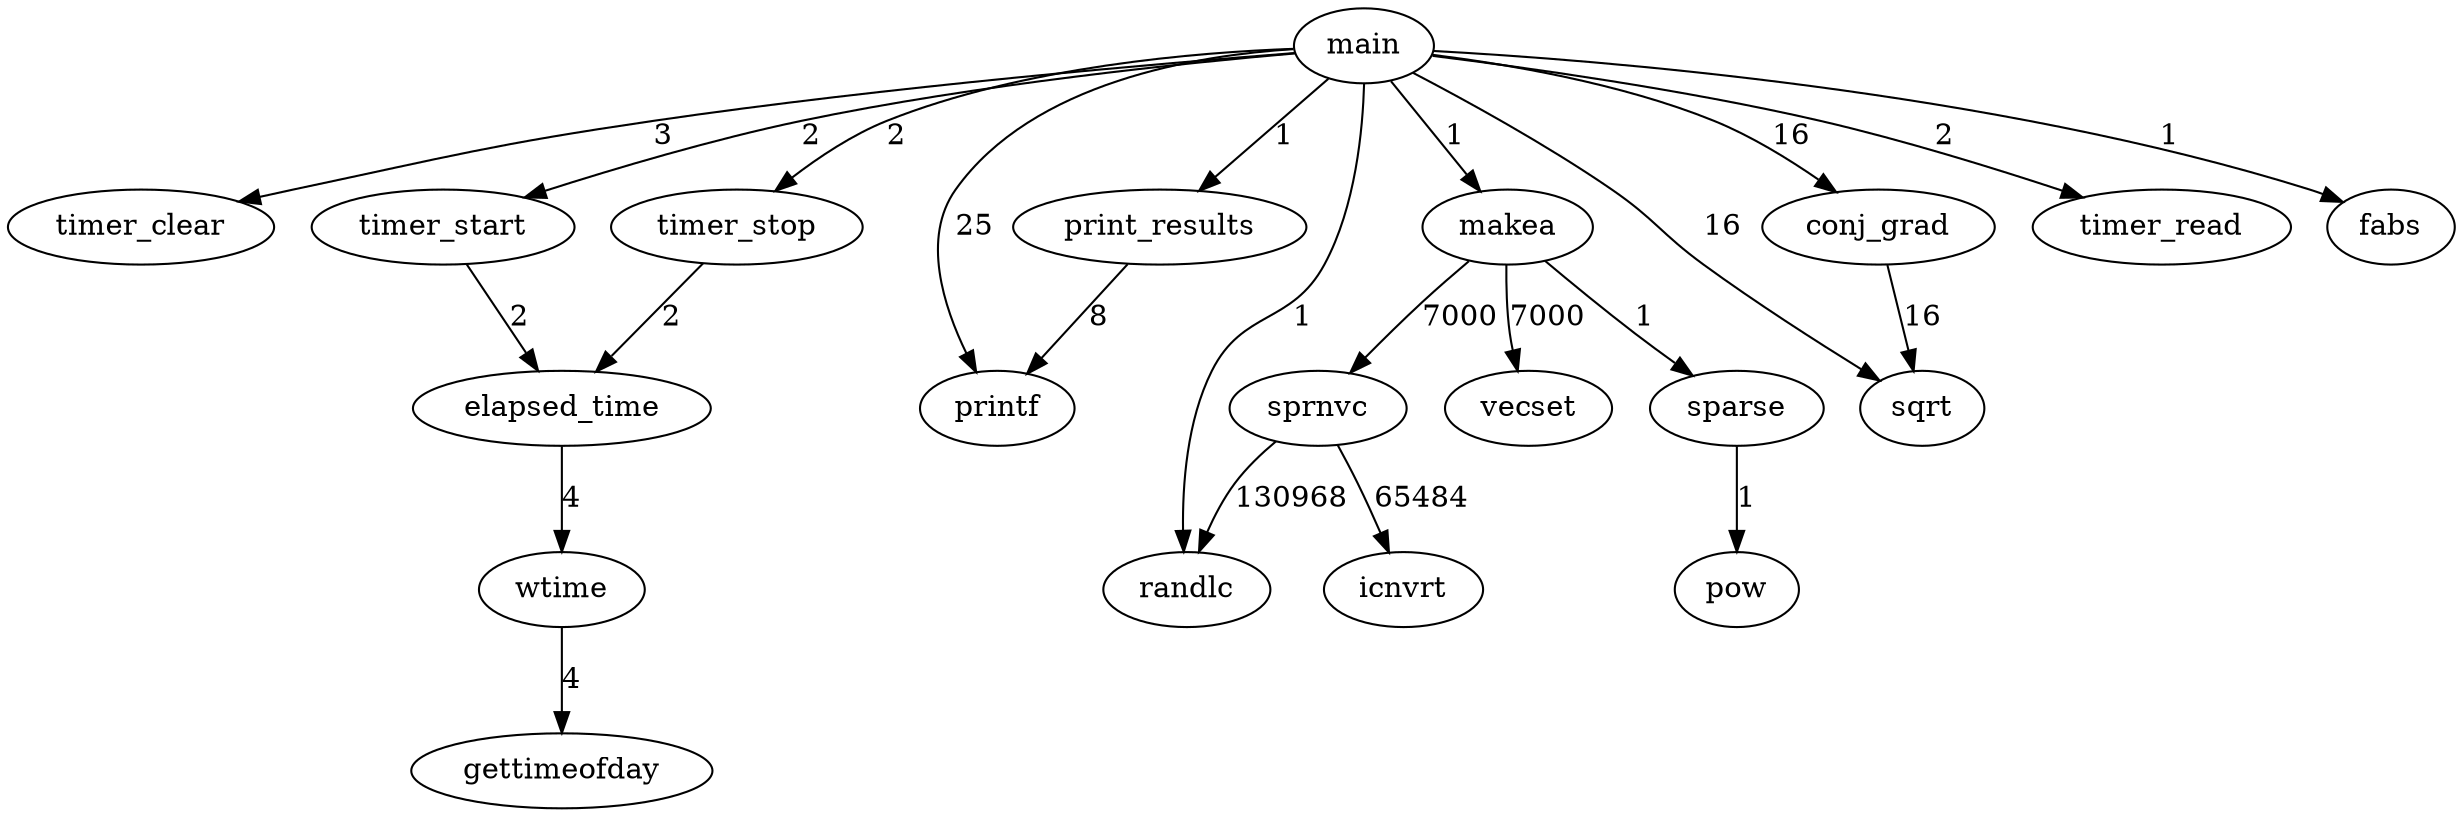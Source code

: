 digraph dynamic_call_graph {

	main -> timer_clear [label="3"];
	main -> timer_start [label="2"];
	main -> printf [label="25"];
	main -> randlc [label="1"];
	main -> makea [label="1"];
	main -> conj_grad [label="16"];
	main -> sqrt [label="16"];
	main -> timer_stop [label="2"];
	main -> timer_read [label="2"];
	main -> fabs [label="1"];
	main -> print_results [label="1"];
	conj_grad -> sqrt [label="16"];
	makea -> sprnvc [label="7000"];
	makea -> vecset [label="7000"];
	makea -> sparse [label="1"];
	sparse -> pow [label="1"];
	sprnvc -> randlc [label="130968"];
	sprnvc -> icnvrt [label="65484"];
	wtime -> gettimeofday [label="4"];
	elapsed_time -> wtime [label="4"];
	timer_start -> elapsed_time [label="2"];
	timer_stop -> elapsed_time [label="2"];
	print_results -> printf [label="8"];
}
